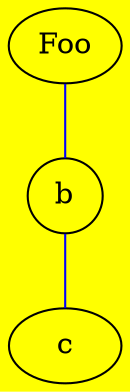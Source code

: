 graph my_graph {
bgcolor=yellow;
a [label=Foo];
b [shape=circle];
a -- b  [color=blue];
b -- c  [color=blue];
}
